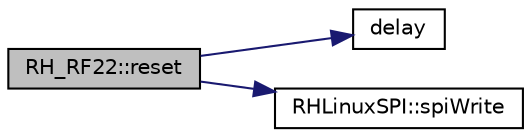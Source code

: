 digraph "RH_RF22::reset"
{
 // LATEX_PDF_SIZE
  edge [fontname="Helvetica",fontsize="10",labelfontname="Helvetica",labelfontsize="10"];
  node [fontname="Helvetica",fontsize="10",shape=record];
  rankdir="LR";
  Node1 [label="RH_RF22::reset",height=0.2,width=0.4,color="black", fillcolor="grey75", style="filled", fontcolor="black",tooltip=" "];
  Node1 -> Node2 [color="midnightblue",fontsize="10",style="solid",fontname="Helvetica"];
  Node2 [label="delay",height=0.2,width=0.4,color="black", fillcolor="white", style="filled",URL="$_ras_pi_8cpp.html#a6bc5f943544a887f8b23cadfb26a5e30",tooltip=" "];
  Node1 -> Node3 [color="midnightblue",fontsize="10",style="solid",fontname="Helvetica"];
  Node3 [label="RHLinuxSPI::spiWrite",height=0.2,width=0.4,color="black", fillcolor="white", style="filled",URL="$class_r_h_linux_s_p_i.html#a090235d967429bdf01b5a32132ef2d3e",tooltip=" "];
}
